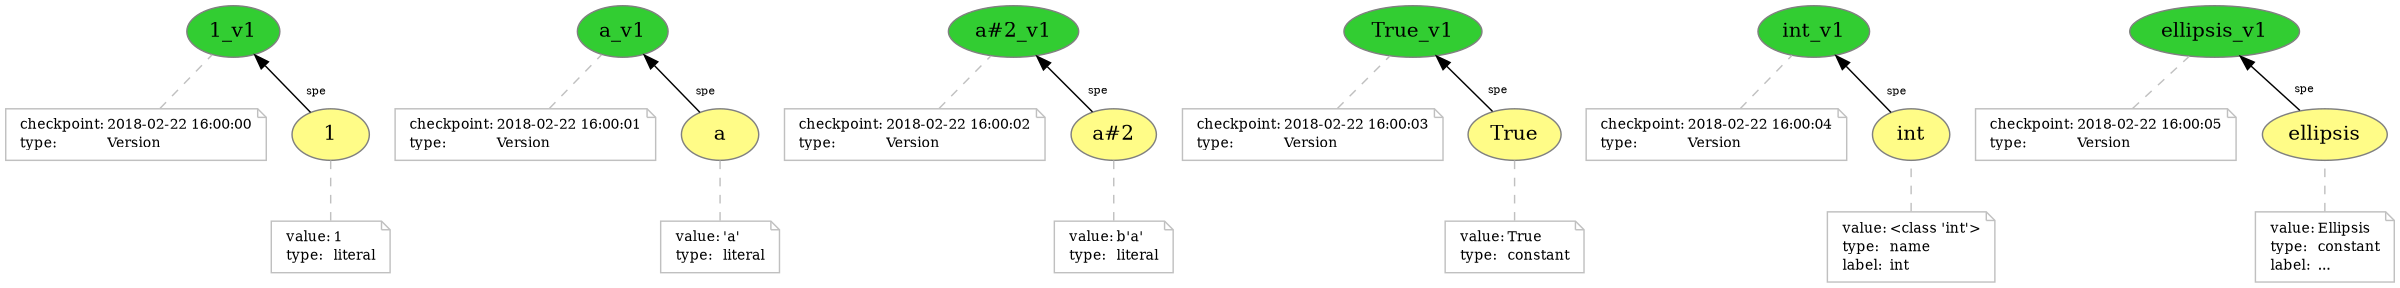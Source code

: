 digraph "PROV" { size="16,12"; rankdir="BT";
"http://example.org/1" [fillcolor="#FFFC87",color="#808080",style="filled",label="1",URL="http://example.org/1"]
"http://example.org/1-attrs" [color="gray",shape="note",fontsize="10",fontcolor="black",label=<<TABLE cellpadding="0" border="0">
	<TR>
	    <TD align="left">value:</TD>
	    <TD align="left">1</TD>
	</TR>
	<TR>
	    <TD align="left">type:</TD>
	    <TD align="left">literal</TD>
	</TR>
</TABLE>>]
"http://example.org/1-attrs" -> "http://example.org/1" [color="gray",style="dashed",arrowhead="none"]
"http://example.org/1_v1" [fillcolor="#32CD32",color="#808080",style="filled",label="1_v1",URL="http://example.org/1_v1"]
"http://example.org/1_v1-attrs" [color="gray",shape="note",fontsize="10",fontcolor="black",label=<<TABLE cellpadding="0" border="0">
	<TR>
	    <TD align="left">checkpoint:</TD>
	    <TD align="left">2018-02-22 16:00:00</TD>
	</TR>
	<TR>
	    <TD align="left">type:</TD>
	    <TD align="left">Version</TD>
	</TR>
</TABLE>>]
"http://example.org/1_v1-attrs" -> "http://example.org/1_v1" [color="gray",style="dashed",arrowhead="none"]
"http://example.org/1" -> "http://example.org/1_v1" [labelfontsize="8",labeldistance="1.5",labelangle="60.0",rotation="20",taillabel="spe"]
"http://example.org/a" [fillcolor="#FFFC87",color="#808080",style="filled",label="a",URL="http://example.org/a"]
"http://example.org/a-attrs" [color="gray",shape="note",fontsize="10",fontcolor="black",label=<<TABLE cellpadding="0" border="0">
	<TR>
	    <TD align="left">value:</TD>
	    <TD align="left">&#x27;a&#x27;</TD>
	</TR>
	<TR>
	    <TD align="left">type:</TD>
	    <TD align="left">literal</TD>
	</TR>
</TABLE>>]
"http://example.org/a-attrs" -> "http://example.org/a" [color="gray",style="dashed",arrowhead="none"]
"http://example.org/a_v1" [fillcolor="#32CD32",color="#808080",style="filled",label="a_v1",URL="http://example.org/a_v1"]
"http://example.org/a_v1-attrs" [color="gray",shape="note",fontsize="10",fontcolor="black",label=<<TABLE cellpadding="0" border="0">
	<TR>
	    <TD align="left">checkpoint:</TD>
	    <TD align="left">2018-02-22 16:00:01</TD>
	</TR>
	<TR>
	    <TD align="left">type:</TD>
	    <TD align="left">Version</TD>
	</TR>
</TABLE>>]
"http://example.org/a_v1-attrs" -> "http://example.org/a_v1" [color="gray",style="dashed",arrowhead="none"]
"http://example.org/a" -> "http://example.org/a_v1" [labelfontsize="8",labeldistance="1.5",labelangle="60.0",rotation="20",taillabel="spe"]
"http://example.org/a#2" [fillcolor="#FFFC87",color="#808080",style="filled",label="a#2",URL="http://example.org/a#2"]
"http://example.org/a#2-attrs" [color="gray",shape="note",fontsize="10",fontcolor="black",label=<<TABLE cellpadding="0" border="0">
	<TR>
	    <TD align="left">value:</TD>
	    <TD align="left">b&#x27;a&#x27;</TD>
	</TR>
	<TR>
	    <TD align="left">type:</TD>
	    <TD align="left">literal</TD>
	</TR>
</TABLE>>]
"http://example.org/a#2-attrs" -> "http://example.org/a#2" [color="gray",style="dashed",arrowhead="none"]
"http://example.org/a#2_v1" [fillcolor="#32CD32",color="#808080",style="filled",label="a#2_v1",URL="http://example.org/a#2_v1"]
"http://example.org/a#2_v1-attrs" [color="gray",shape="note",fontsize="10",fontcolor="black",label=<<TABLE cellpadding="0" border="0">
	<TR>
	    <TD align="left">checkpoint:</TD>
	    <TD align="left">2018-02-22 16:00:02</TD>
	</TR>
	<TR>
	    <TD align="left">type:</TD>
	    <TD align="left">Version</TD>
	</TR>
</TABLE>>]
"http://example.org/a#2_v1-attrs" -> "http://example.org/a#2_v1" [color="gray",style="dashed",arrowhead="none"]
"http://example.org/a#2" -> "http://example.org/a#2_v1" [labelfontsize="8",labeldistance="1.5",labelangle="60.0",rotation="20",taillabel="spe"]
"http://example.org/True" [fillcolor="#FFFC87",color="#808080",style="filled",label="True",URL="http://example.org/True"]
"http://example.org/True-attrs" [color="gray",shape="note",fontsize="10",fontcolor="black",label=<<TABLE cellpadding="0" border="0">
	<TR>
	    <TD align="left">value:</TD>
	    <TD align="left">True</TD>
	</TR>
	<TR>
	    <TD align="left">type:</TD>
	    <TD align="left">constant</TD>
	</TR>
</TABLE>>]
"http://example.org/True-attrs" -> "http://example.org/True" [color="gray",style="dashed",arrowhead="none"]
"http://example.org/True_v1" [fillcolor="#32CD32",color="#808080",style="filled",label="True_v1",URL="http://example.org/True_v1"]
"http://example.org/True_v1-attrs" [color="gray",shape="note",fontsize="10",fontcolor="black",label=<<TABLE cellpadding="0" border="0">
	<TR>
	    <TD align="left">checkpoint:</TD>
	    <TD align="left">2018-02-22 16:00:03</TD>
	</TR>
	<TR>
	    <TD align="left">type:</TD>
	    <TD align="left">Version</TD>
	</TR>
</TABLE>>]
"http://example.org/True_v1-attrs" -> "http://example.org/True_v1" [color="gray",style="dashed",arrowhead="none"]
"http://example.org/True" -> "http://example.org/True_v1" [labelfontsize="8",labeldistance="1.5",labelangle="60.0",rotation="20",taillabel="spe"]
"http://example.org/int" [fillcolor="#FFFC87",color="#808080",style="filled",label="int",URL="http://example.org/int"]
"http://example.org/int-attrs" [color="gray",shape="note",fontsize="10",fontcolor="black",label=<<TABLE cellpadding="0" border="0">
	<TR>
	    <TD align="left">value:</TD>
	    <TD align="left">&lt;class &#x27;int&#x27;&gt;</TD>
	</TR>
	<TR>
	    <TD align="left">type:</TD>
	    <TD align="left">name</TD>
	</TR>
	<TR>
	    <TD align="left">label:</TD>
	    <TD align="left">int</TD>
	</TR>
</TABLE>>]
"http://example.org/int-attrs" -> "http://example.org/int" [color="gray",style="dashed",arrowhead="none"]
"http://example.org/int_v1" [fillcolor="#32CD32",color="#808080",style="filled",label="int_v1",URL="http://example.org/int_v1"]
"http://example.org/int_v1-attrs" [color="gray",shape="note",fontsize="10",fontcolor="black",label=<<TABLE cellpadding="0" border="0">
	<TR>
	    <TD align="left">checkpoint:</TD>
	    <TD align="left">2018-02-22 16:00:04</TD>
	</TR>
	<TR>
	    <TD align="left">type:</TD>
	    <TD align="left">Version</TD>
	</TR>
</TABLE>>]
"http://example.org/int_v1-attrs" -> "http://example.org/int_v1" [color="gray",style="dashed",arrowhead="none"]
"http://example.org/int" -> "http://example.org/int_v1" [labelfontsize="8",labeldistance="1.5",labelangle="60.0",rotation="20",taillabel="spe"]
"http://example.org/ellipsis" [fillcolor="#FFFC87",color="#808080",style="filled",label="ellipsis",URL="http://example.org/ellipsis"]
"http://example.org/ellipsis-attrs" [color="gray",shape="note",fontsize="10",fontcolor="black",label=<<TABLE cellpadding="0" border="0">
	<TR>
	    <TD align="left">value:</TD>
	    <TD align="left">Ellipsis</TD>
	</TR>
	<TR>
	    <TD align="left">type:</TD>
	    <TD align="left">constant</TD>
	</TR>
	<TR>
	    <TD align="left">label:</TD>
	    <TD align="left">...</TD>
	</TR>
</TABLE>>]
"http://example.org/ellipsis-attrs" -> "http://example.org/ellipsis" [color="gray",style="dashed",arrowhead="none"]
"http://example.org/ellipsis_v1" [fillcolor="#32CD32",color="#808080",style="filled",label="ellipsis_v1",URL="http://example.org/ellipsis_v1"]
"http://example.org/ellipsis_v1-attrs" [color="gray",shape="note",fontsize="10",fontcolor="black",label=<<TABLE cellpadding="0" border="0">
	<TR>
	    <TD align="left">checkpoint:</TD>
	    <TD align="left">2018-02-22 16:00:05</TD>
	</TR>
	<TR>
	    <TD align="left">type:</TD>
	    <TD align="left">Version</TD>
	</TR>
</TABLE>>]
"http://example.org/ellipsis_v1-attrs" -> "http://example.org/ellipsis_v1" [color="gray",style="dashed",arrowhead="none"]
"http://example.org/ellipsis" -> "http://example.org/ellipsis_v1" [labelfontsize="8",labeldistance="1.5",labelangle="60.0",rotation="20",taillabel="spe"]
}